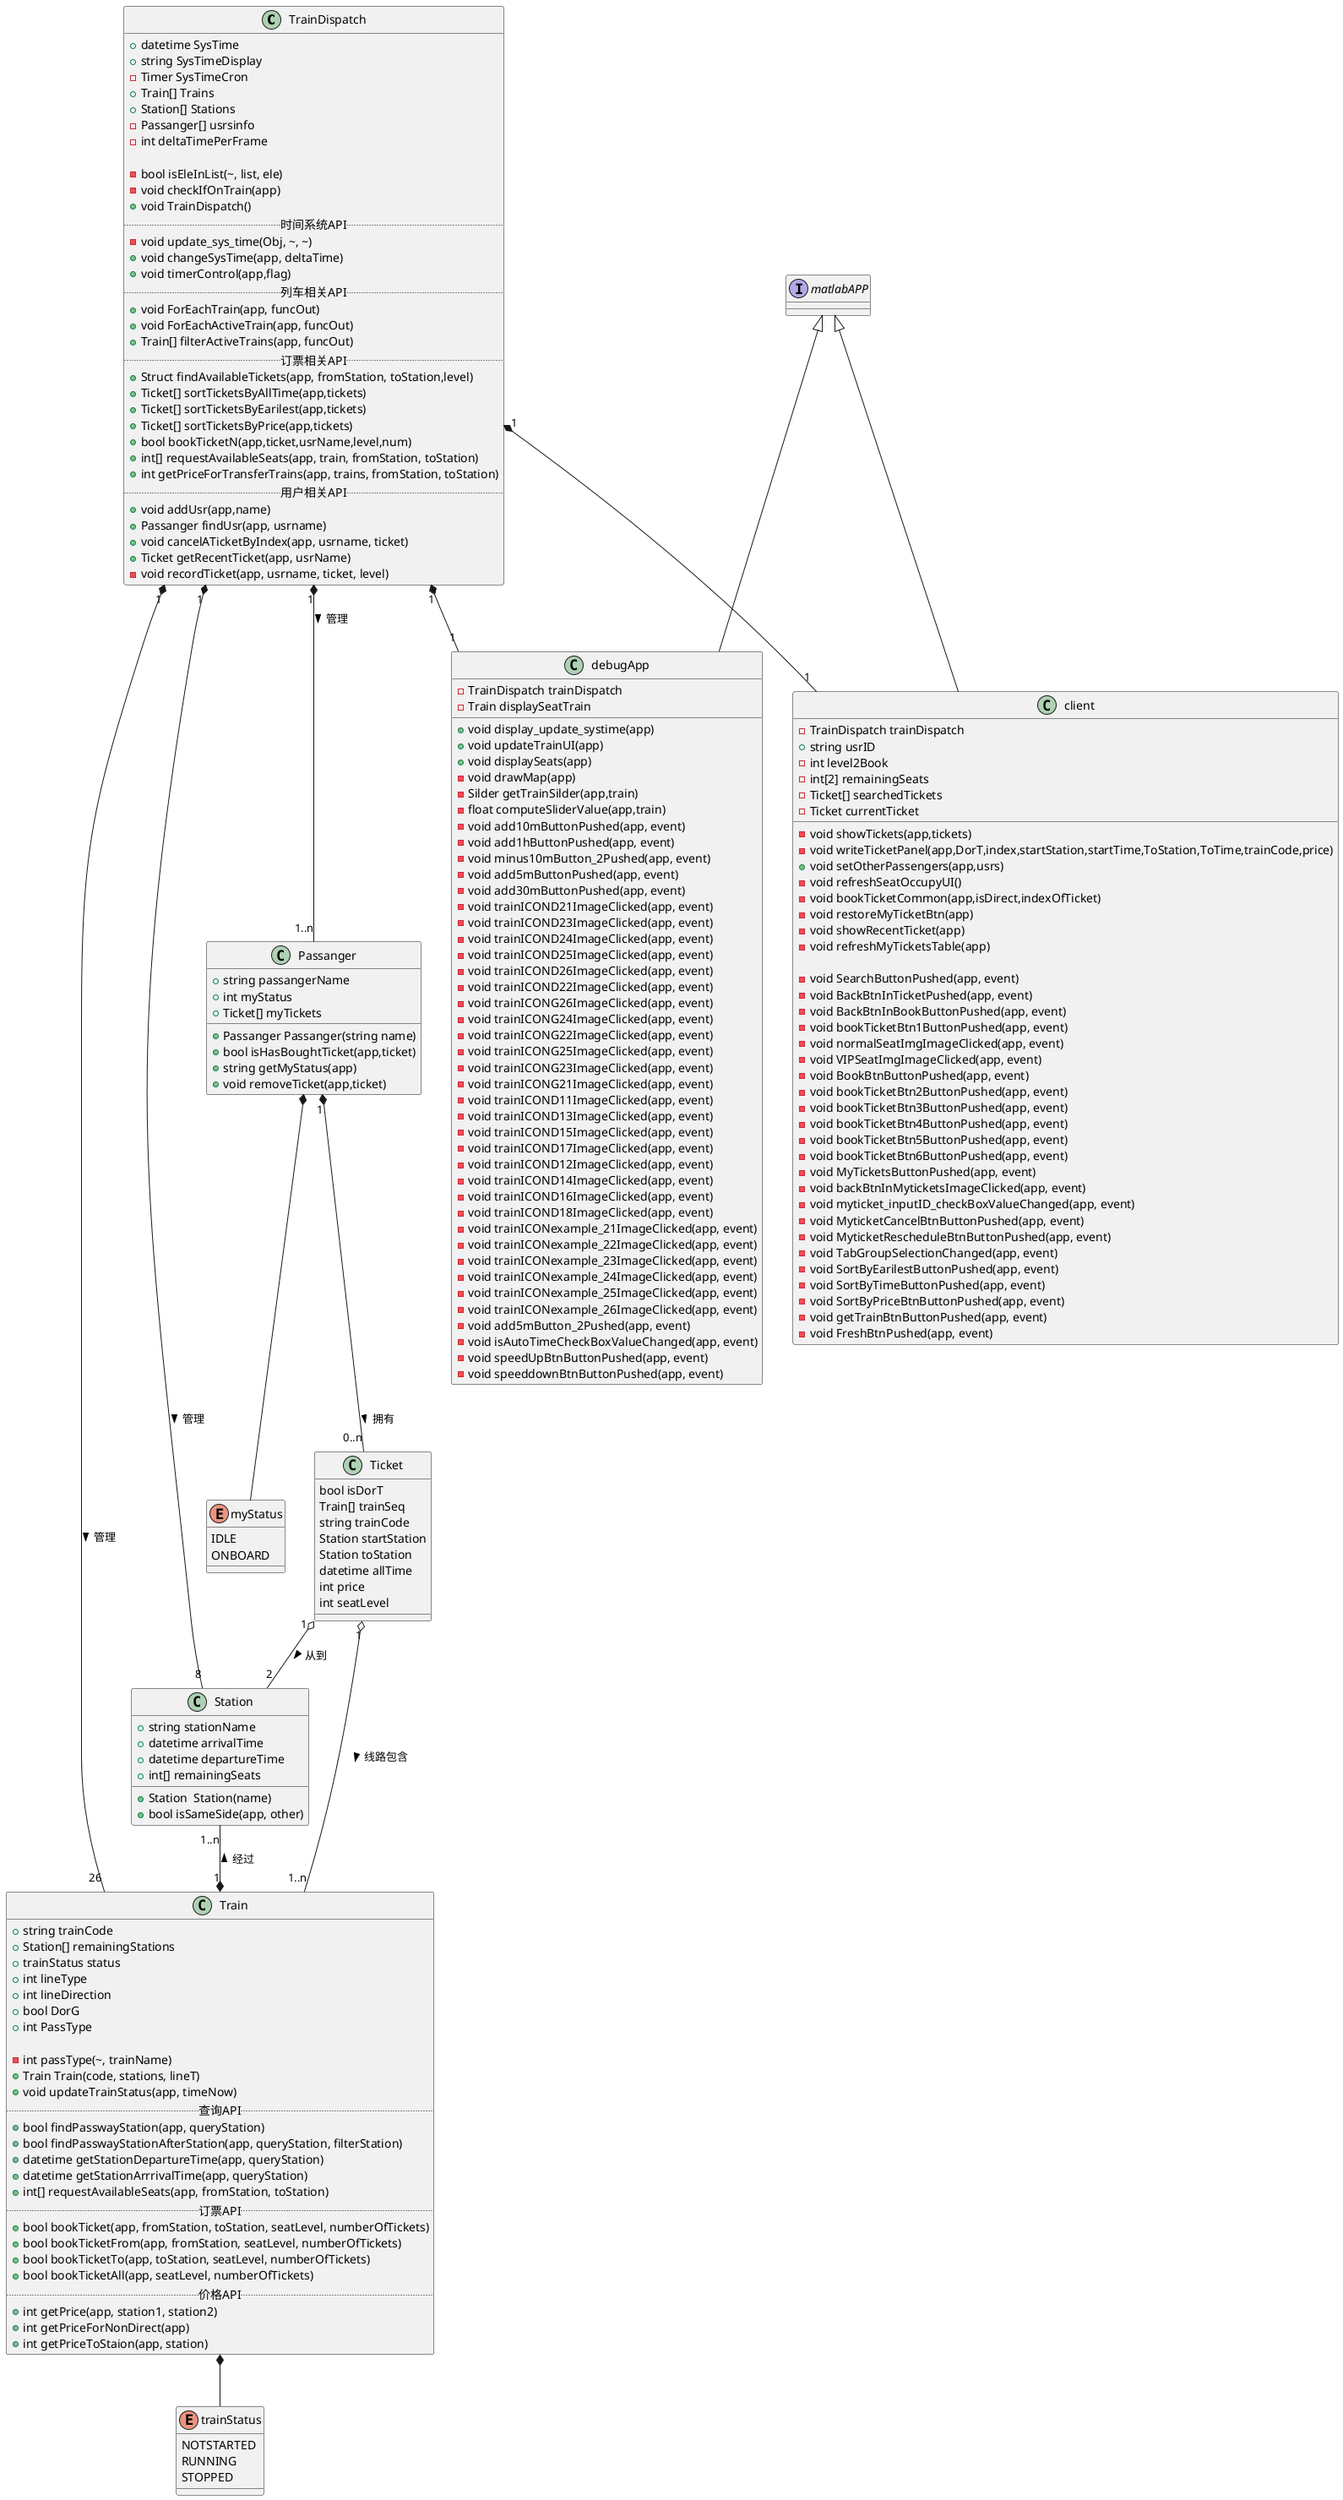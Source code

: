 @startuml
'https://plantuml.com/class-diagram

class TrainDispatch{
+ datetime SysTime
+string SysTimeDisplay
-Timer SysTimeCron
+Train[] Trains
+Station[] Stations
-Passanger[] usrsinfo
-int deltaTimePerFrame

- bool isEleInList(~, list, ele)
- void checkIfOnTrain(app)
+ void TrainDispatch()
.. 时间系统API ..
- void update_sys_time(Obj, ~, ~)
+ void changeSysTime(app, deltaTime)
+ void timerControl(app,flag)
.. 列车相关API ..
+ void ForEachTrain(app, funcOut)
+ void ForEachActiveTrain(app, funcOut)
+ Train[] filterActiveTrains(app, funcOut)
.. 订票相关API ..
+Struct findAvailableTickets(app, fromStation, toStation,level)
+Ticket[] sortTicketsByAllTime(app,tickets)
+Ticket[] sortTicketsByEarilest(app,tickets)
+Ticket[] sortTicketsByPrice(app,tickets)
+bool bookTicketN(app,ticket,usrName,level,num)
+int[] requestAvailableSeats(app, train, fromStation, toStation)
+int getPriceForTransferTrains(app, trains, fromStation, toStation)
.. 用户相关API ..
+void addUsr(app,name)
+Passanger findUsr(app, usrname)
+void cancelATicketByIndex(app, usrname, ticket)
+Ticket getRecentTicket(app, usrName)
-void recordTicket(app, usrname, ticket, level)
}

class Train{
 +string trainCode
 +Station[] remainingStations
 +trainStatus status
 +int lineType
 +int lineDirection
 +bool DorG
 +int PassType

-int passType(~, trainName)
+Train Train(code, stations, lineT)
+void updateTrainStatus(app, timeNow)
.. 查询API ..
+bool findPasswayStation(app, queryStation)
+bool findPasswayStationAfterStation(app, queryStation, filterStation)
+datetime getStationDepartureTime(app, queryStation)
+datetime getStationArrrivalTime(app, queryStation)
+int[] requestAvailableSeats(app, fromStation, toStation)
.. 订票API ..
+bool bookTicket(app, fromStation, toStation, seatLevel, numberOfTickets)
+bool bookTicketFrom(app, fromStation, seatLevel, numberOfTickets)
+bool bookTicketTo(app, toStation, seatLevel, numberOfTickets)
+bool bookTicketAll(app, seatLevel, numberOfTickets)
.. 价格API ..
+int getPrice(app, station1, station2)
+int getPriceForNonDirect(app)
+int getPriceToStaion(app, station)
}
TrainDispatch "1" *-- "26" Train : 管理 >

class Station{
    +string stationName
    +datetime arrivalTime
    +datetime departureTime
    +int[] remainingSeats

    +Station  Station(name)
    +bool isSameSide(app, other)
}

TrainDispatch "1" *-- "8" Station : 管理 >


Station "1..n" --* "1" Train : < 经过



enum trainStatus{
    NOTSTARTED
    RUNNING
    STOPPED
}

Train *-- trainStatus

interface matlabAPP

class debugApp{
-TrainDispatch trainDispatch
-Train displaySeatTrain
    +void display_update_systime(app)
    +void updateTrainUI(app)
    +void displaySeats(app)
    -void drawMap(app)
    -Silder getTrainSilder(app,train)
    -float computeSliderValue(app,train)
    -void add10mButtonPushed(app, event)
    -void add1hButtonPushed(app, event)
    -void minus10mButton_2Pushed(app, event)
    -void add5mButtonPushed(app, event)
    -void add30mButtonPushed(app, event)
    -void trainICOND21ImageClicked(app, event)
    -void trainICOND23ImageClicked(app, event)
    -void trainICOND24ImageClicked(app, event)
    -void trainICOND25ImageClicked(app, event)
    -void trainICOND26ImageClicked(app, event)
    -void trainICOND22ImageClicked(app, event)
    -void trainICONG26ImageClicked(app, event)
     -void trainICONG24ImageClicked(app, event)
     -void trainICONG22ImageClicked(app, event)
     -void trainICONG25ImageClicked(app, event)
     -void trainICONG23ImageClicked(app, event)
     -void trainICONG21ImageClicked(app, event)
     -void trainICOND11ImageClicked(app, event)
     -void trainICOND13ImageClicked(app, event)
     -void trainICOND15ImageClicked(app, event)
     -void trainICOND17ImageClicked(app, event)
     -void trainICOND12ImageClicked(app, event)
     -void trainICOND14ImageClicked(app, event)
     -void trainICOND16ImageClicked(app, event)
     -void trainICOND18ImageClicked(app, event)
     -void trainICONexample_21ImageClicked(app, event)
     -void trainICONexample_22ImageClicked(app, event)
     -void trainICONexample_23ImageClicked(app, event)
     -void trainICONexample_24ImageClicked(app, event)
     -void trainICONexample_25ImageClicked(app, event)
     -void trainICONexample_26ImageClicked(app, event)
     -void add5mButton_2Pushed(app, event)
     -void isAutoTimeCheckBoxValueChanged(app, event)
     -void speedUpBtnButtonPushed(app, event)
     -void speeddownBtnButtonPushed(app, event)
}

TrainDispatch "1" *-- "1" debugApp
matlabAPP <|-- debugApp

class client{
    -TrainDispatch trainDispatch
    +string usrID
    -int level2Book
    -int[2] remainingSeats
    -Ticket[] searchedTickets
    -Ticket currentTicket

-void showTickets(app,tickets)
-void writeTicketPanel(app,DorT,index,startStation,startTime,ToStation,ToTime,trainCode,price)
+void setOtherPassengers(app,usrs)
    -void refreshSeatOccupyUI()
    -void bookTicketCommon(app,isDirect,indexOfTicket)
    -void restoreMyTicketBtn(app)
    -void showRecentTicket(app)
    -void refreshMyTicketsTable(app)

    -void SearchButtonPushed(app, event)
    -void BackBtnInTicketPushed(app, event)
    -void BackBtnInBookButtonPushed(app, event)
    -void bookTicketBtn1ButtonPushed(app, event)
    -void normalSeatImgImageClicked(app, event)
    -void VIPSeatImgImageClicked(app, event)
    -void BookBtnButtonPushed(app, event)
    -void bookTicketBtn2ButtonPushed(app, event)
    -void bookTicketBtn3ButtonPushed(app, event)
    -void bookTicketBtn4ButtonPushed(app, event)
    -void bookTicketBtn5ButtonPushed(app, event)
    -void bookTicketBtn6ButtonPushed(app, event)
    -void MyTicketsButtonPushed(app, event)
    -void backBtnInMyticketsImageClicked(app, event)
    -void myticket_inputID_checkBoxValueChanged(app, event)
    -void MyticketCancelBtnButtonPushed(app, event)
    -void MyticketRescheduleBtnButtonPushed(app, event)
    -void TabGroupSelectionChanged(app, event)
    -void SortByEarilestButtonPushed(app, event)
    -void SortByTimeButtonPushed(app, event)
    -void SortByPriceBtnButtonPushed(app, event)
    -void getTrainBtnButtonPushed(app, event)
    -void FreshBtnPushed(app, event)
}
enum myStatus{
    IDLE
    ONBOARD
}
TrainDispatch "1" *-- "1" client
matlabAPP <|-- client

class Passanger{
    +string passangerName
    +int myStatus
    +Ticket[] myTickets

    +Passanger Passanger(string name)
    +bool isHasBoughtTicket(app,ticket)
    +string getMyStatus(app)
    +void removeTicket(app,ticket)
}
class Ticket{
    bool isDorT
    Train[] trainSeq
    string trainCode
    Station startStation
    Station toStation
    datetime allTime
    int price
    int seatLevel
}

Passanger *-- myStatus
Passanger "1" *-- "0..n" Ticket : 拥有 >

TrainDispatch "1" *-- "1..n" Passanger : 管理 >

Ticket "1" o-- "1..n" Train : 线路包含 >
Ticket "1" o-- "2" Station : 从到 >

@enduml
